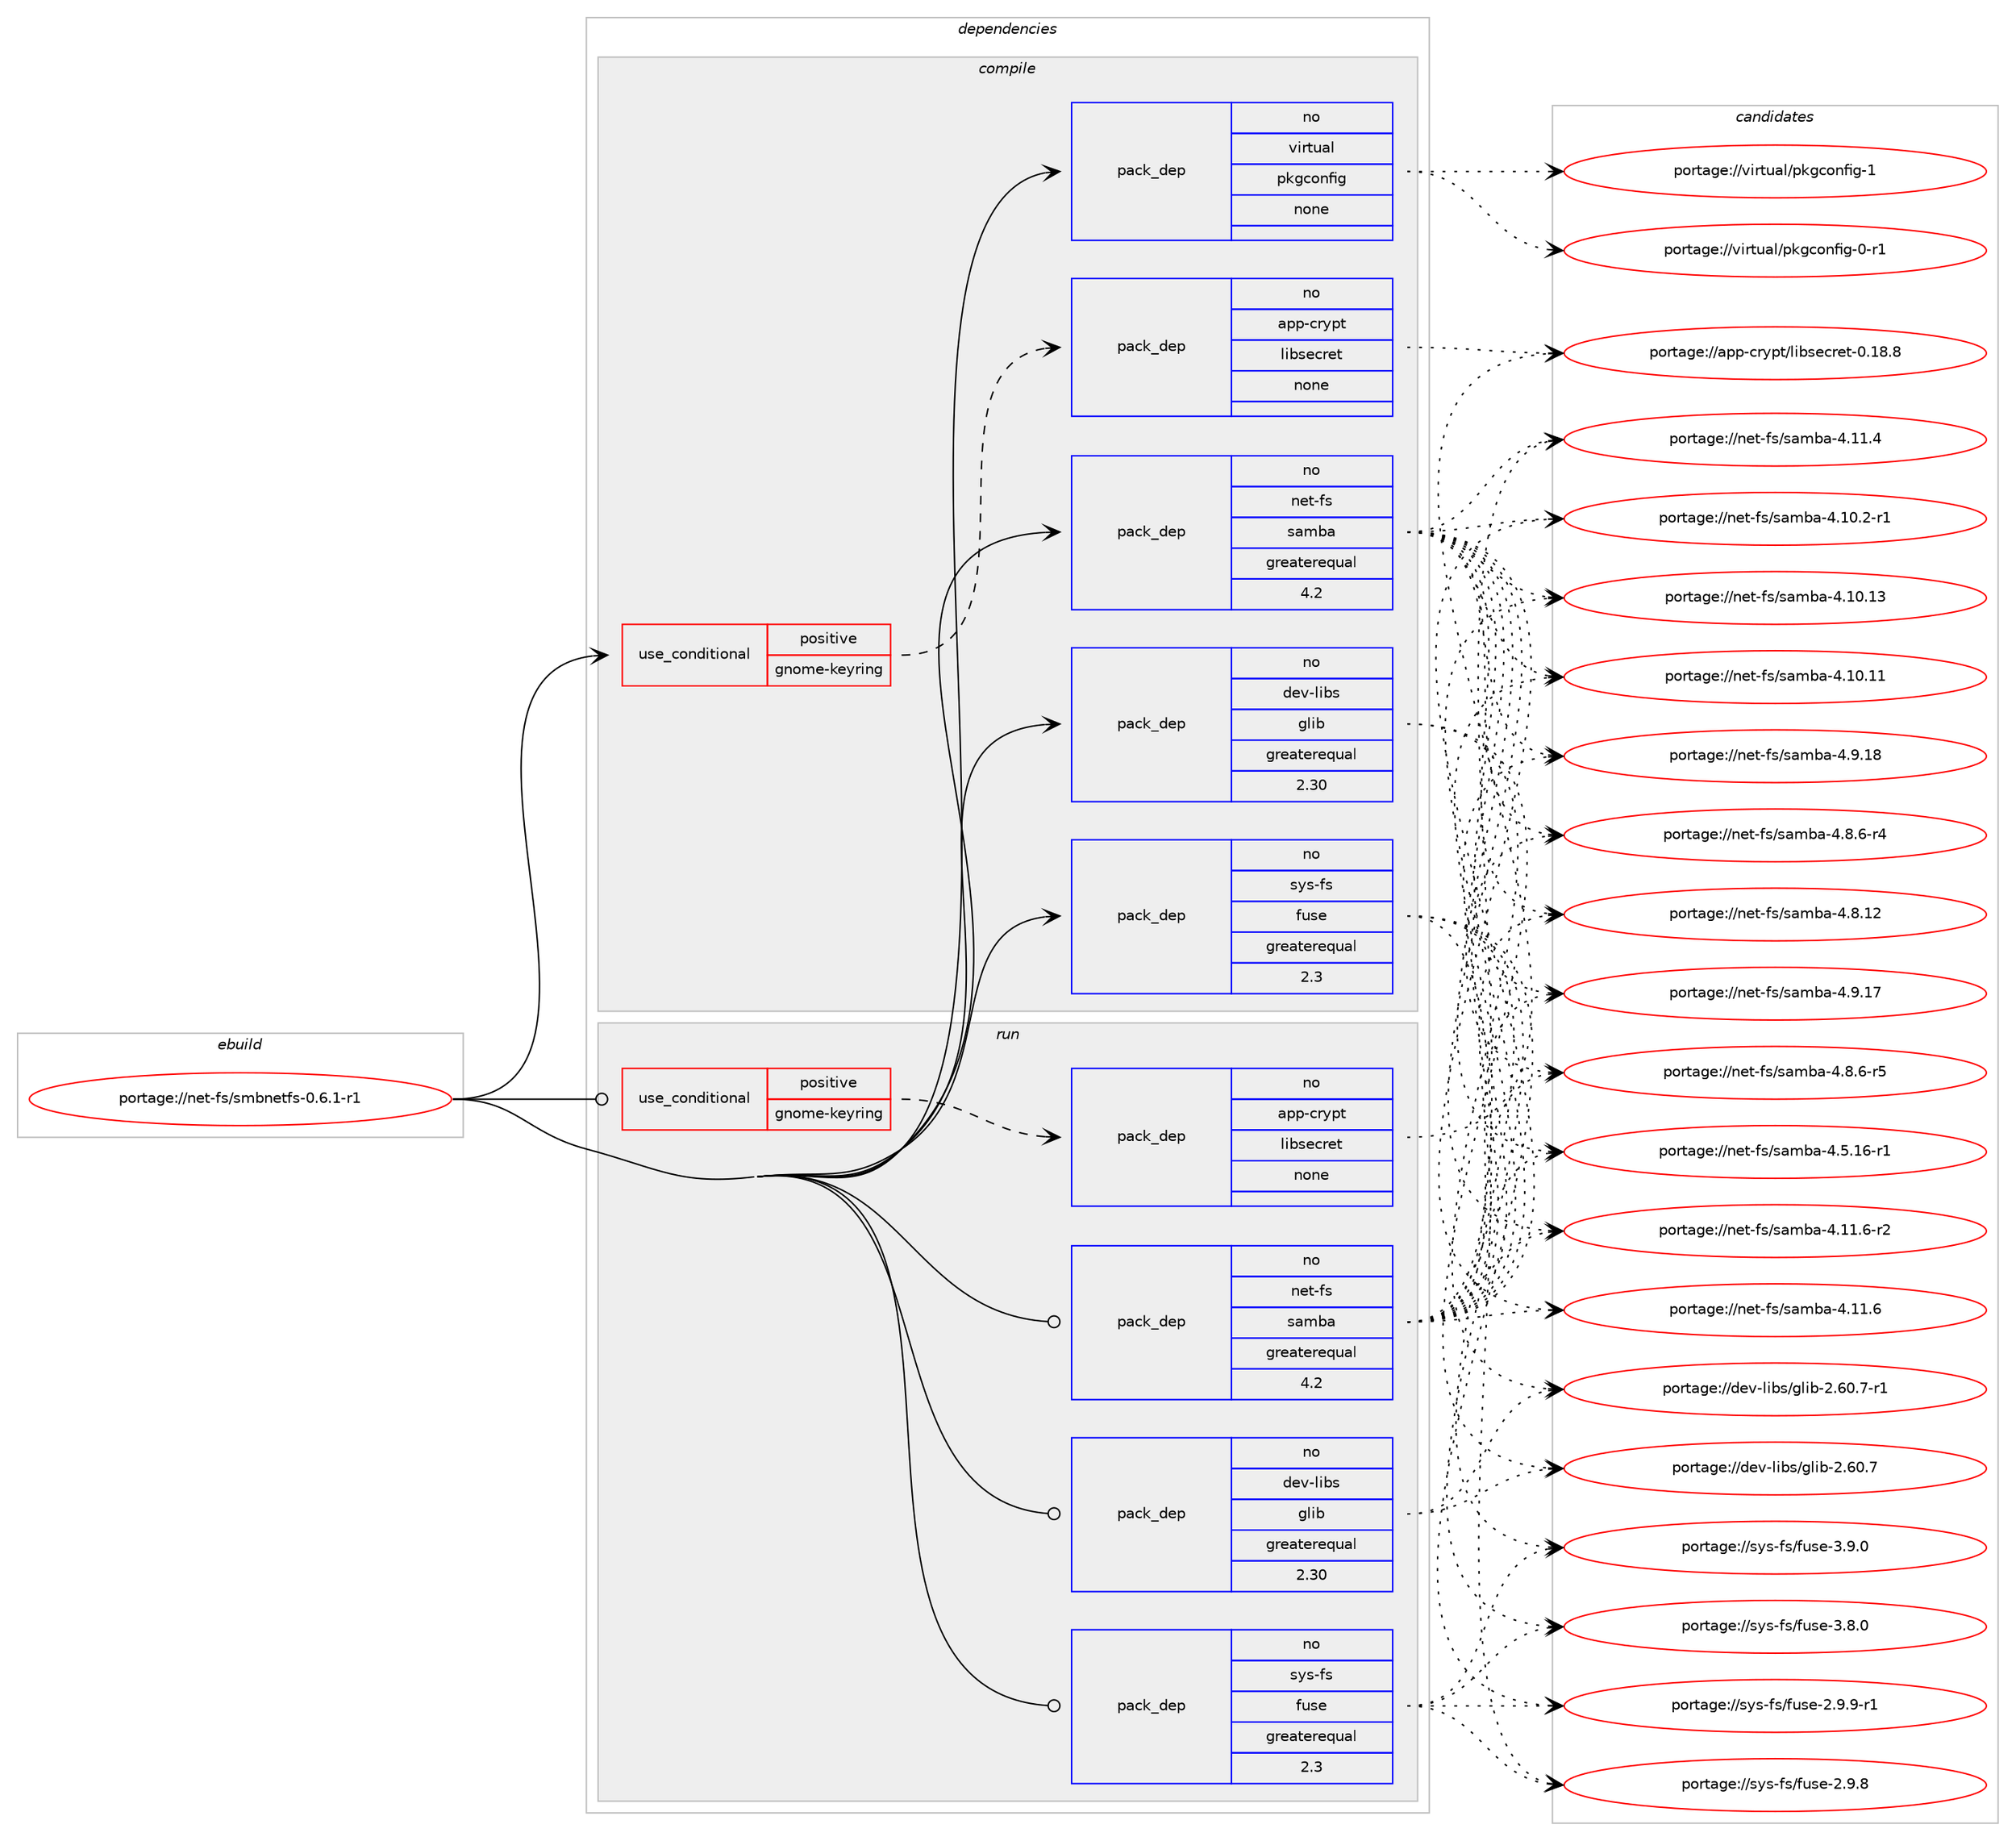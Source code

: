 digraph prolog {

# *************
# Graph options
# *************

newrank=true;
concentrate=true;
compound=true;
graph [rankdir=LR,fontname=Helvetica,fontsize=10,ranksep=1.5];#, ranksep=2.5, nodesep=0.2];
edge  [arrowhead=vee];
node  [fontname=Helvetica,fontsize=10];

# **********
# The ebuild
# **********

subgraph cluster_leftcol {
color=gray;
rank=same;
label=<<i>ebuild</i>>;
id [label="portage://net-fs/smbnetfs-0.6.1-r1", color=red, width=4, href="../net-fs/smbnetfs-0.6.1-r1.svg"];
}

# ****************
# The dependencies
# ****************

subgraph cluster_midcol {
color=gray;
label=<<i>dependencies</i>>;
subgraph cluster_compile {
fillcolor="#eeeeee";
style=filled;
label=<<i>compile</i>>;
subgraph cond31077 {
dependency142759 [label=<<TABLE BORDER="0" CELLBORDER="1" CELLSPACING="0" CELLPADDING="4"><TR><TD ROWSPAN="3" CELLPADDING="10">use_conditional</TD></TR><TR><TD>positive</TD></TR><TR><TD>gnome-keyring</TD></TR></TABLE>>, shape=none, color=red];
subgraph pack109301 {
dependency142760 [label=<<TABLE BORDER="0" CELLBORDER="1" CELLSPACING="0" CELLPADDING="4" WIDTH="220"><TR><TD ROWSPAN="6" CELLPADDING="30">pack_dep</TD></TR><TR><TD WIDTH="110">no</TD></TR><TR><TD>app-crypt</TD></TR><TR><TD>libsecret</TD></TR><TR><TD>none</TD></TR><TR><TD></TD></TR></TABLE>>, shape=none, color=blue];
}
dependency142759:e -> dependency142760:w [weight=20,style="dashed",arrowhead="vee"];
}
id:e -> dependency142759:w [weight=20,style="solid",arrowhead="vee"];
subgraph pack109302 {
dependency142761 [label=<<TABLE BORDER="0" CELLBORDER="1" CELLSPACING="0" CELLPADDING="4" WIDTH="220"><TR><TD ROWSPAN="6" CELLPADDING="30">pack_dep</TD></TR><TR><TD WIDTH="110">no</TD></TR><TR><TD>dev-libs</TD></TR><TR><TD>glib</TD></TR><TR><TD>greaterequal</TD></TR><TR><TD>2.30</TD></TR></TABLE>>, shape=none, color=blue];
}
id:e -> dependency142761:w [weight=20,style="solid",arrowhead="vee"];
subgraph pack109303 {
dependency142762 [label=<<TABLE BORDER="0" CELLBORDER="1" CELLSPACING="0" CELLPADDING="4" WIDTH="220"><TR><TD ROWSPAN="6" CELLPADDING="30">pack_dep</TD></TR><TR><TD WIDTH="110">no</TD></TR><TR><TD>net-fs</TD></TR><TR><TD>samba</TD></TR><TR><TD>greaterequal</TD></TR><TR><TD>4.2</TD></TR></TABLE>>, shape=none, color=blue];
}
id:e -> dependency142762:w [weight=20,style="solid",arrowhead="vee"];
subgraph pack109304 {
dependency142763 [label=<<TABLE BORDER="0" CELLBORDER="1" CELLSPACING="0" CELLPADDING="4" WIDTH="220"><TR><TD ROWSPAN="6" CELLPADDING="30">pack_dep</TD></TR><TR><TD WIDTH="110">no</TD></TR><TR><TD>sys-fs</TD></TR><TR><TD>fuse</TD></TR><TR><TD>greaterequal</TD></TR><TR><TD>2.3</TD></TR></TABLE>>, shape=none, color=blue];
}
id:e -> dependency142763:w [weight=20,style="solid",arrowhead="vee"];
subgraph pack109305 {
dependency142764 [label=<<TABLE BORDER="0" CELLBORDER="1" CELLSPACING="0" CELLPADDING="4" WIDTH="220"><TR><TD ROWSPAN="6" CELLPADDING="30">pack_dep</TD></TR><TR><TD WIDTH="110">no</TD></TR><TR><TD>virtual</TD></TR><TR><TD>pkgconfig</TD></TR><TR><TD>none</TD></TR><TR><TD></TD></TR></TABLE>>, shape=none, color=blue];
}
id:e -> dependency142764:w [weight=20,style="solid",arrowhead="vee"];
}
subgraph cluster_compileandrun {
fillcolor="#eeeeee";
style=filled;
label=<<i>compile and run</i>>;
}
subgraph cluster_run {
fillcolor="#eeeeee";
style=filled;
label=<<i>run</i>>;
subgraph cond31078 {
dependency142765 [label=<<TABLE BORDER="0" CELLBORDER="1" CELLSPACING="0" CELLPADDING="4"><TR><TD ROWSPAN="3" CELLPADDING="10">use_conditional</TD></TR><TR><TD>positive</TD></TR><TR><TD>gnome-keyring</TD></TR></TABLE>>, shape=none, color=red];
subgraph pack109306 {
dependency142766 [label=<<TABLE BORDER="0" CELLBORDER="1" CELLSPACING="0" CELLPADDING="4" WIDTH="220"><TR><TD ROWSPAN="6" CELLPADDING="30">pack_dep</TD></TR><TR><TD WIDTH="110">no</TD></TR><TR><TD>app-crypt</TD></TR><TR><TD>libsecret</TD></TR><TR><TD>none</TD></TR><TR><TD></TD></TR></TABLE>>, shape=none, color=blue];
}
dependency142765:e -> dependency142766:w [weight=20,style="dashed",arrowhead="vee"];
}
id:e -> dependency142765:w [weight=20,style="solid",arrowhead="odot"];
subgraph pack109307 {
dependency142767 [label=<<TABLE BORDER="0" CELLBORDER="1" CELLSPACING="0" CELLPADDING="4" WIDTH="220"><TR><TD ROWSPAN="6" CELLPADDING="30">pack_dep</TD></TR><TR><TD WIDTH="110">no</TD></TR><TR><TD>dev-libs</TD></TR><TR><TD>glib</TD></TR><TR><TD>greaterequal</TD></TR><TR><TD>2.30</TD></TR></TABLE>>, shape=none, color=blue];
}
id:e -> dependency142767:w [weight=20,style="solid",arrowhead="odot"];
subgraph pack109308 {
dependency142768 [label=<<TABLE BORDER="0" CELLBORDER="1" CELLSPACING="0" CELLPADDING="4" WIDTH="220"><TR><TD ROWSPAN="6" CELLPADDING="30">pack_dep</TD></TR><TR><TD WIDTH="110">no</TD></TR><TR><TD>net-fs</TD></TR><TR><TD>samba</TD></TR><TR><TD>greaterequal</TD></TR><TR><TD>4.2</TD></TR></TABLE>>, shape=none, color=blue];
}
id:e -> dependency142768:w [weight=20,style="solid",arrowhead="odot"];
subgraph pack109309 {
dependency142769 [label=<<TABLE BORDER="0" CELLBORDER="1" CELLSPACING="0" CELLPADDING="4" WIDTH="220"><TR><TD ROWSPAN="6" CELLPADDING="30">pack_dep</TD></TR><TR><TD WIDTH="110">no</TD></TR><TR><TD>sys-fs</TD></TR><TR><TD>fuse</TD></TR><TR><TD>greaterequal</TD></TR><TR><TD>2.3</TD></TR></TABLE>>, shape=none, color=blue];
}
id:e -> dependency142769:w [weight=20,style="solid",arrowhead="odot"];
}
}

# **************
# The candidates
# **************

subgraph cluster_choices {
rank=same;
color=gray;
label=<<i>candidates</i>>;

subgraph choice109301 {
color=black;
nodesep=1;
choice97112112459911412111211647108105981151019911410111645484649564656 [label="portage://app-crypt/libsecret-0.18.8", color=red, width=4,href="../app-crypt/libsecret-0.18.8.svg"];
dependency142760:e -> choice97112112459911412111211647108105981151019911410111645484649564656:w [style=dotted,weight="100"];
}
subgraph choice109302 {
color=black;
nodesep=1;
choice10010111845108105981154710310810598455046544846554511449 [label="portage://dev-libs/glib-2.60.7-r1", color=red, width=4,href="../dev-libs/glib-2.60.7-r1.svg"];
choice1001011184510810598115471031081059845504654484655 [label="portage://dev-libs/glib-2.60.7", color=red, width=4,href="../dev-libs/glib-2.60.7.svg"];
dependency142761:e -> choice10010111845108105981154710310810598455046544846554511449:w [style=dotted,weight="100"];
dependency142761:e -> choice1001011184510810598115471031081059845504654484655:w [style=dotted,weight="100"];
}
subgraph choice109303 {
color=black;
nodesep=1;
choice110101116451021154711597109989745524657464956 [label="portage://net-fs/samba-4.9.18", color=red, width=4,href="../net-fs/samba-4.9.18.svg"];
choice110101116451021154711597109989745524657464955 [label="portage://net-fs/samba-4.9.17", color=red, width=4,href="../net-fs/samba-4.9.17.svg"];
choice11010111645102115471159710998974552465646544511453 [label="portage://net-fs/samba-4.8.6-r5", color=red, width=4,href="../net-fs/samba-4.8.6-r5.svg"];
choice11010111645102115471159710998974552465646544511452 [label="portage://net-fs/samba-4.8.6-r4", color=red, width=4,href="../net-fs/samba-4.8.6-r4.svg"];
choice110101116451021154711597109989745524656464950 [label="portage://net-fs/samba-4.8.12", color=red, width=4,href="../net-fs/samba-4.8.12.svg"];
choice1101011164510211547115971099897455246534649544511449 [label="portage://net-fs/samba-4.5.16-r1", color=red, width=4,href="../net-fs/samba-4.5.16-r1.svg"];
choice1101011164510211547115971099897455246494946544511450 [label="portage://net-fs/samba-4.11.6-r2", color=red, width=4,href="../net-fs/samba-4.11.6-r2.svg"];
choice110101116451021154711597109989745524649494654 [label="portage://net-fs/samba-4.11.6", color=red, width=4,href="../net-fs/samba-4.11.6.svg"];
choice110101116451021154711597109989745524649494652 [label="portage://net-fs/samba-4.11.4", color=red, width=4,href="../net-fs/samba-4.11.4.svg"];
choice1101011164510211547115971099897455246494846504511449 [label="portage://net-fs/samba-4.10.2-r1", color=red, width=4,href="../net-fs/samba-4.10.2-r1.svg"];
choice11010111645102115471159710998974552464948464951 [label="portage://net-fs/samba-4.10.13", color=red, width=4,href="../net-fs/samba-4.10.13.svg"];
choice11010111645102115471159710998974552464948464949 [label="portage://net-fs/samba-4.10.11", color=red, width=4,href="../net-fs/samba-4.10.11.svg"];
dependency142762:e -> choice110101116451021154711597109989745524657464956:w [style=dotted,weight="100"];
dependency142762:e -> choice110101116451021154711597109989745524657464955:w [style=dotted,weight="100"];
dependency142762:e -> choice11010111645102115471159710998974552465646544511453:w [style=dotted,weight="100"];
dependency142762:e -> choice11010111645102115471159710998974552465646544511452:w [style=dotted,weight="100"];
dependency142762:e -> choice110101116451021154711597109989745524656464950:w [style=dotted,weight="100"];
dependency142762:e -> choice1101011164510211547115971099897455246534649544511449:w [style=dotted,weight="100"];
dependency142762:e -> choice1101011164510211547115971099897455246494946544511450:w [style=dotted,weight="100"];
dependency142762:e -> choice110101116451021154711597109989745524649494654:w [style=dotted,weight="100"];
dependency142762:e -> choice110101116451021154711597109989745524649494652:w [style=dotted,weight="100"];
dependency142762:e -> choice1101011164510211547115971099897455246494846504511449:w [style=dotted,weight="100"];
dependency142762:e -> choice11010111645102115471159710998974552464948464951:w [style=dotted,weight="100"];
dependency142762:e -> choice11010111645102115471159710998974552464948464949:w [style=dotted,weight="100"];
}
subgraph choice109304 {
color=black;
nodesep=1;
choice1151211154510211547102117115101455146574648 [label="portage://sys-fs/fuse-3.9.0", color=red, width=4,href="../sys-fs/fuse-3.9.0.svg"];
choice1151211154510211547102117115101455146564648 [label="portage://sys-fs/fuse-3.8.0", color=red, width=4,href="../sys-fs/fuse-3.8.0.svg"];
choice11512111545102115471021171151014550465746574511449 [label="portage://sys-fs/fuse-2.9.9-r1", color=red, width=4,href="../sys-fs/fuse-2.9.9-r1.svg"];
choice1151211154510211547102117115101455046574656 [label="portage://sys-fs/fuse-2.9.8", color=red, width=4,href="../sys-fs/fuse-2.9.8.svg"];
dependency142763:e -> choice1151211154510211547102117115101455146574648:w [style=dotted,weight="100"];
dependency142763:e -> choice1151211154510211547102117115101455146564648:w [style=dotted,weight="100"];
dependency142763:e -> choice11512111545102115471021171151014550465746574511449:w [style=dotted,weight="100"];
dependency142763:e -> choice1151211154510211547102117115101455046574656:w [style=dotted,weight="100"];
}
subgraph choice109305 {
color=black;
nodesep=1;
choice1181051141161179710847112107103991111101021051034549 [label="portage://virtual/pkgconfig-1", color=red, width=4,href="../virtual/pkgconfig-1.svg"];
choice11810511411611797108471121071039911111010210510345484511449 [label="portage://virtual/pkgconfig-0-r1", color=red, width=4,href="../virtual/pkgconfig-0-r1.svg"];
dependency142764:e -> choice1181051141161179710847112107103991111101021051034549:w [style=dotted,weight="100"];
dependency142764:e -> choice11810511411611797108471121071039911111010210510345484511449:w [style=dotted,weight="100"];
}
subgraph choice109306 {
color=black;
nodesep=1;
choice97112112459911412111211647108105981151019911410111645484649564656 [label="portage://app-crypt/libsecret-0.18.8", color=red, width=4,href="../app-crypt/libsecret-0.18.8.svg"];
dependency142766:e -> choice97112112459911412111211647108105981151019911410111645484649564656:w [style=dotted,weight="100"];
}
subgraph choice109307 {
color=black;
nodesep=1;
choice10010111845108105981154710310810598455046544846554511449 [label="portage://dev-libs/glib-2.60.7-r1", color=red, width=4,href="../dev-libs/glib-2.60.7-r1.svg"];
choice1001011184510810598115471031081059845504654484655 [label="portage://dev-libs/glib-2.60.7", color=red, width=4,href="../dev-libs/glib-2.60.7.svg"];
dependency142767:e -> choice10010111845108105981154710310810598455046544846554511449:w [style=dotted,weight="100"];
dependency142767:e -> choice1001011184510810598115471031081059845504654484655:w [style=dotted,weight="100"];
}
subgraph choice109308 {
color=black;
nodesep=1;
choice110101116451021154711597109989745524657464956 [label="portage://net-fs/samba-4.9.18", color=red, width=4,href="../net-fs/samba-4.9.18.svg"];
choice110101116451021154711597109989745524657464955 [label="portage://net-fs/samba-4.9.17", color=red, width=4,href="../net-fs/samba-4.9.17.svg"];
choice11010111645102115471159710998974552465646544511453 [label="portage://net-fs/samba-4.8.6-r5", color=red, width=4,href="../net-fs/samba-4.8.6-r5.svg"];
choice11010111645102115471159710998974552465646544511452 [label="portage://net-fs/samba-4.8.6-r4", color=red, width=4,href="../net-fs/samba-4.8.6-r4.svg"];
choice110101116451021154711597109989745524656464950 [label="portage://net-fs/samba-4.8.12", color=red, width=4,href="../net-fs/samba-4.8.12.svg"];
choice1101011164510211547115971099897455246534649544511449 [label="portage://net-fs/samba-4.5.16-r1", color=red, width=4,href="../net-fs/samba-4.5.16-r1.svg"];
choice1101011164510211547115971099897455246494946544511450 [label="portage://net-fs/samba-4.11.6-r2", color=red, width=4,href="../net-fs/samba-4.11.6-r2.svg"];
choice110101116451021154711597109989745524649494654 [label="portage://net-fs/samba-4.11.6", color=red, width=4,href="../net-fs/samba-4.11.6.svg"];
choice110101116451021154711597109989745524649494652 [label="portage://net-fs/samba-4.11.4", color=red, width=4,href="../net-fs/samba-4.11.4.svg"];
choice1101011164510211547115971099897455246494846504511449 [label="portage://net-fs/samba-4.10.2-r1", color=red, width=4,href="../net-fs/samba-4.10.2-r1.svg"];
choice11010111645102115471159710998974552464948464951 [label="portage://net-fs/samba-4.10.13", color=red, width=4,href="../net-fs/samba-4.10.13.svg"];
choice11010111645102115471159710998974552464948464949 [label="portage://net-fs/samba-4.10.11", color=red, width=4,href="../net-fs/samba-4.10.11.svg"];
dependency142768:e -> choice110101116451021154711597109989745524657464956:w [style=dotted,weight="100"];
dependency142768:e -> choice110101116451021154711597109989745524657464955:w [style=dotted,weight="100"];
dependency142768:e -> choice11010111645102115471159710998974552465646544511453:w [style=dotted,weight="100"];
dependency142768:e -> choice11010111645102115471159710998974552465646544511452:w [style=dotted,weight="100"];
dependency142768:e -> choice110101116451021154711597109989745524656464950:w [style=dotted,weight="100"];
dependency142768:e -> choice1101011164510211547115971099897455246534649544511449:w [style=dotted,weight="100"];
dependency142768:e -> choice1101011164510211547115971099897455246494946544511450:w [style=dotted,weight="100"];
dependency142768:e -> choice110101116451021154711597109989745524649494654:w [style=dotted,weight="100"];
dependency142768:e -> choice110101116451021154711597109989745524649494652:w [style=dotted,weight="100"];
dependency142768:e -> choice1101011164510211547115971099897455246494846504511449:w [style=dotted,weight="100"];
dependency142768:e -> choice11010111645102115471159710998974552464948464951:w [style=dotted,weight="100"];
dependency142768:e -> choice11010111645102115471159710998974552464948464949:w [style=dotted,weight="100"];
}
subgraph choice109309 {
color=black;
nodesep=1;
choice1151211154510211547102117115101455146574648 [label="portage://sys-fs/fuse-3.9.0", color=red, width=4,href="../sys-fs/fuse-3.9.0.svg"];
choice1151211154510211547102117115101455146564648 [label="portage://sys-fs/fuse-3.8.0", color=red, width=4,href="../sys-fs/fuse-3.8.0.svg"];
choice11512111545102115471021171151014550465746574511449 [label="portage://sys-fs/fuse-2.9.9-r1", color=red, width=4,href="../sys-fs/fuse-2.9.9-r1.svg"];
choice1151211154510211547102117115101455046574656 [label="portage://sys-fs/fuse-2.9.8", color=red, width=4,href="../sys-fs/fuse-2.9.8.svg"];
dependency142769:e -> choice1151211154510211547102117115101455146574648:w [style=dotted,weight="100"];
dependency142769:e -> choice1151211154510211547102117115101455146564648:w [style=dotted,weight="100"];
dependency142769:e -> choice11512111545102115471021171151014550465746574511449:w [style=dotted,weight="100"];
dependency142769:e -> choice1151211154510211547102117115101455046574656:w [style=dotted,weight="100"];
}
}

}
